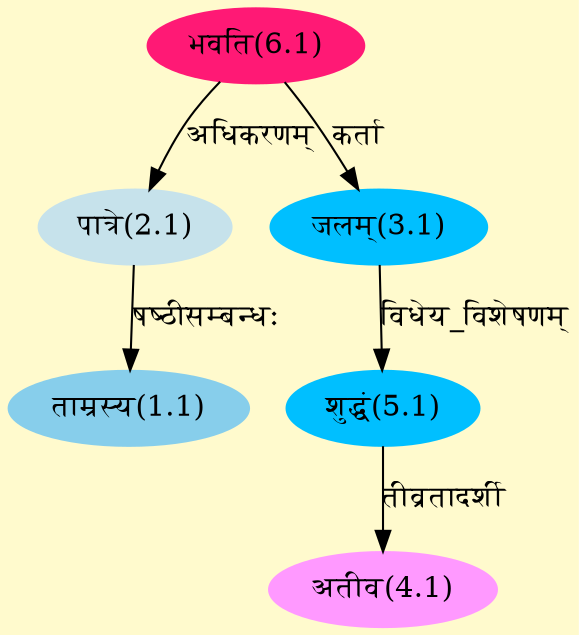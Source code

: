 digraph G{
rankdir=BT;
 compound=true;
 bgcolor="lemonchiffon1";
Node1_1 [style=filled, color="#87CEEB" label = "ताम्रस्य(1.1)"]
Node2_1 [style=filled, color="#C6E2EB" label = "पात्रे(2.1)"]
Node6_1 [style=filled, color="#FF1975" label = "भवति(6.1)"]
Node3_1 [style=filled, color="#00BFFF" label = "जलम्(3.1)"]
Node4_1 [style=filled, color="#FF99FF" label = "अतीव(4.1)"]
Node5_1 [style=filled, color="#00BFFF" label = "शुद्धं(5.1)"]
/* Start of Relations section */

Node1_1 -> Node2_1 [  label="षष्ठीसम्बन्धः"  dir="back" ]
Node2_1 -> Node6_1 [  label="अधिकरणम्"  dir="back" ]
Node3_1 -> Node6_1 [  label="कर्ता"  dir="back" ]
Node4_1 -> Node5_1 [  label="तीव्रतादर्शी"  dir="back" ]
Node5_1 -> Node3_1 [  label="विधेय_विशेषणम्"  dir="back" ]
}
